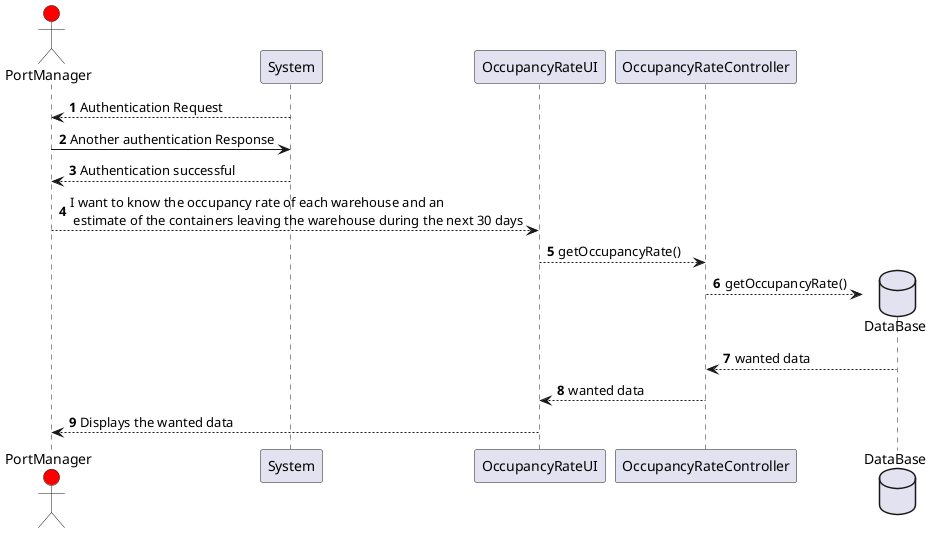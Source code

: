 @startuml
'https://plantuml.com/sequence-diagram

autonumber

actor PortManager #red

System --> PortManager: Authentication Request
PortManager -> System : Another authentication Response
System --> PortManager : Authentication successful
PortManager --> OccupancyRateUI : I want to know the occupancy rate of each warehouse and an \n estimate of the containers leaving the warehouse during the next 30 days
OccupancyRateUI --> OccupancyRateController : getOccupancyRate()
database       "DataBase"              as db
OccupancyRateController --> db** :  getOccupancyRate()
db --> OccupancyRateController : wanted data
OccupancyRateController --> OccupancyRateUI : wanted data
OccupancyRateUI --> PortManager : Displays the wanted data
@enduml